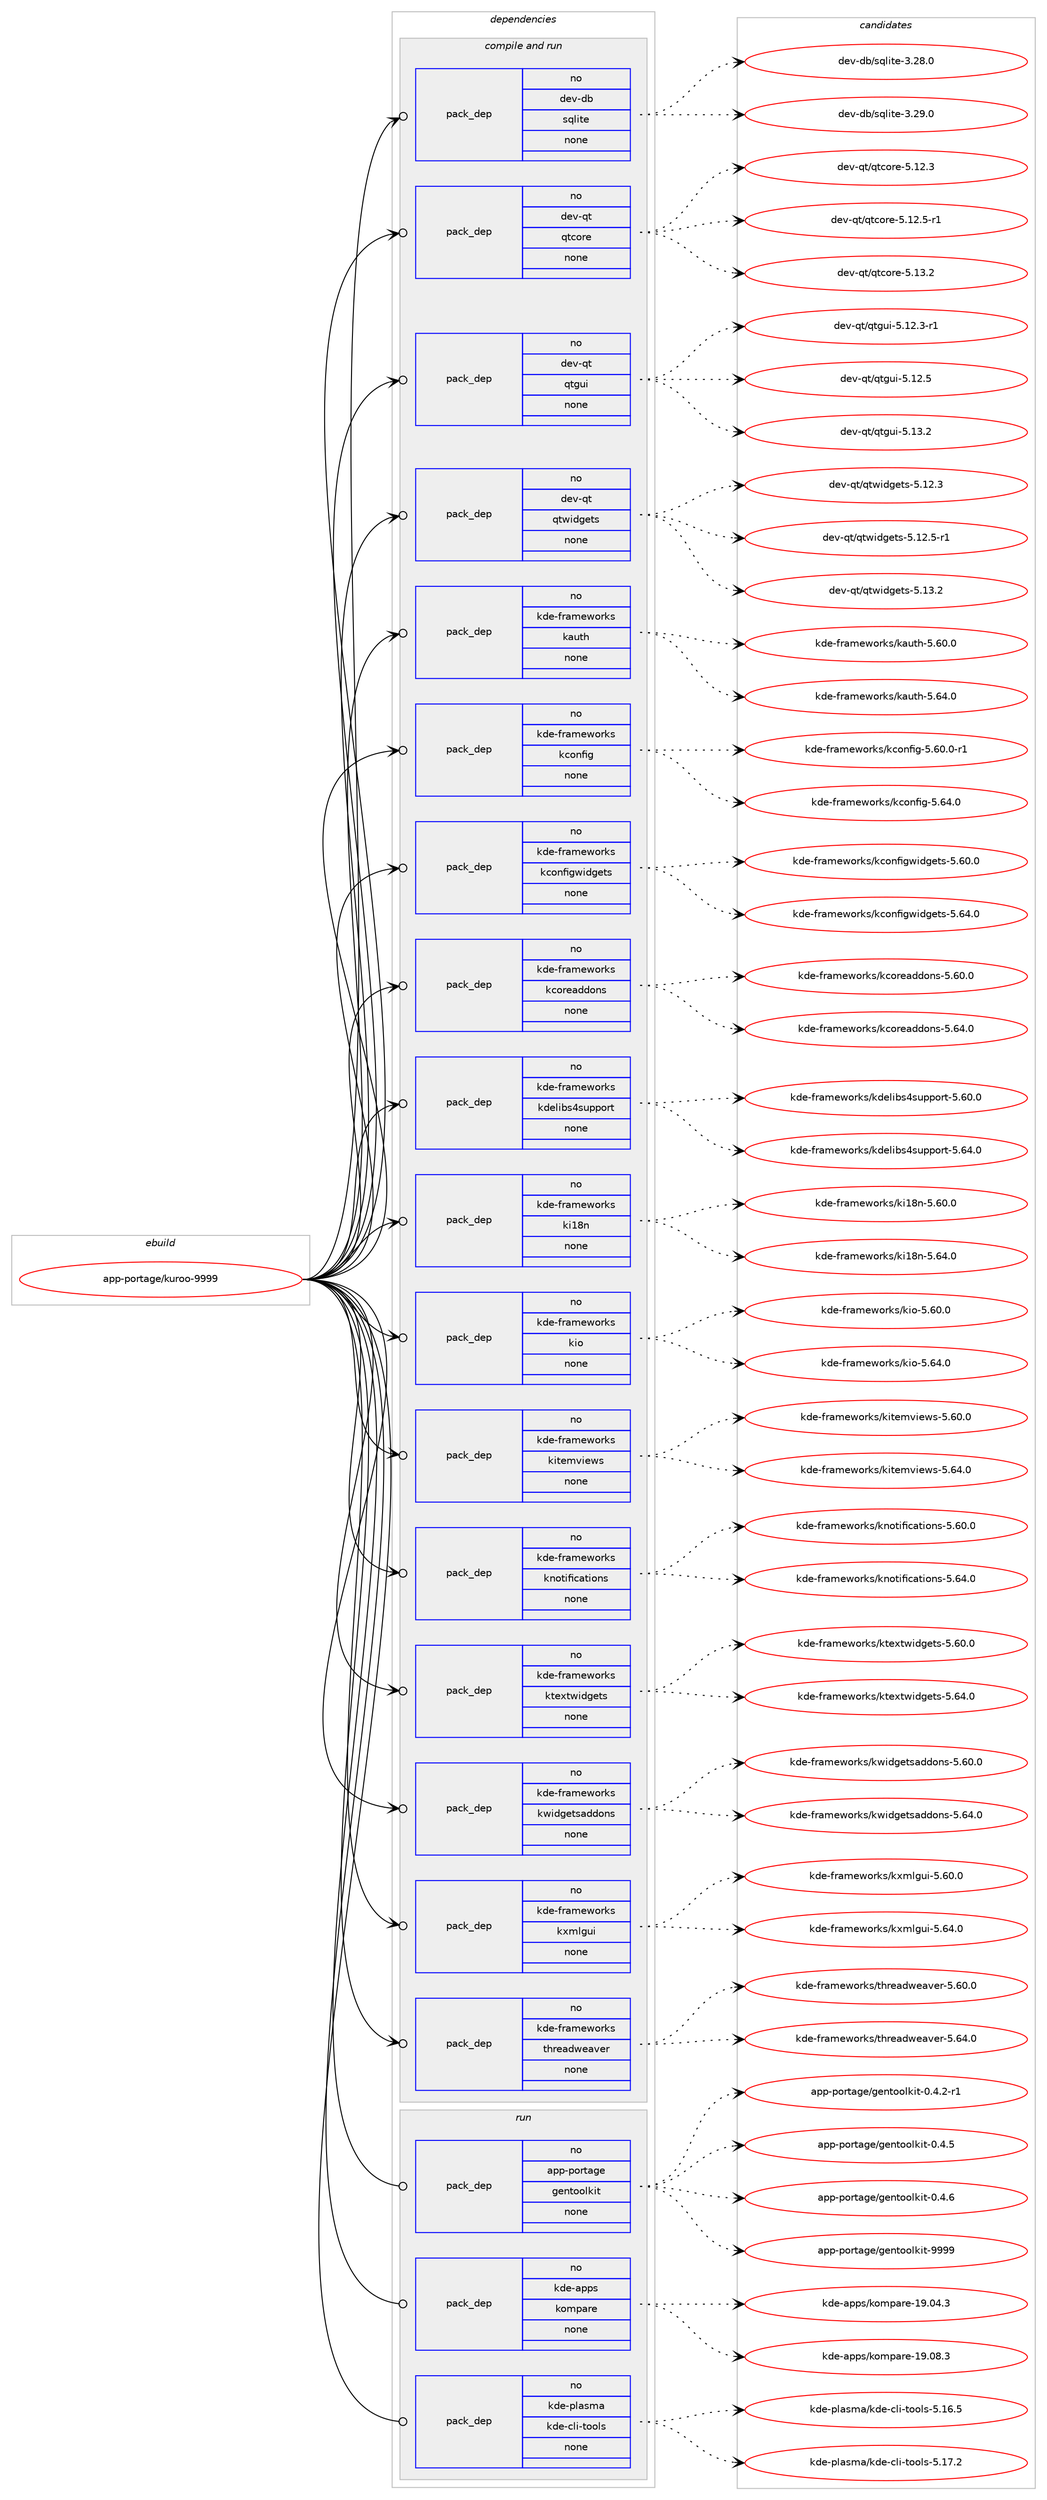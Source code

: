 digraph prolog {

# *************
# Graph options
# *************

newrank=true;
concentrate=true;
compound=true;
graph [rankdir=LR,fontname=Helvetica,fontsize=10,ranksep=1.5];#, ranksep=2.5, nodesep=0.2];
edge  [arrowhead=vee];
node  [fontname=Helvetica,fontsize=10];

# **********
# The ebuild
# **********

subgraph cluster_leftcol {
color=gray;
rank=same;
label=<<i>ebuild</i>>;
id [label="app-portage/kuroo-9999", color=red, width=4, href="../app-portage/kuroo-9999.svg"];
}

# ****************
# The dependencies
# ****************

subgraph cluster_midcol {
color=gray;
label=<<i>dependencies</i>>;
subgraph cluster_compile {
fillcolor="#eeeeee";
style=filled;
label=<<i>compile</i>>;
}
subgraph cluster_compileandrun {
fillcolor="#eeeeee";
style=filled;
label=<<i>compile and run</i>>;
subgraph pack376224 {
dependency506104 [label=<<TABLE BORDER="0" CELLBORDER="1" CELLSPACING="0" CELLPADDING="4" WIDTH="220"><TR><TD ROWSPAN="6" CELLPADDING="30">pack_dep</TD></TR><TR><TD WIDTH="110">no</TD></TR><TR><TD>dev-db</TD></TR><TR><TD>sqlite</TD></TR><TR><TD>none</TD></TR><TR><TD></TD></TR></TABLE>>, shape=none, color=blue];
}
id:e -> dependency506104:w [weight=20,style="solid",arrowhead="odotvee"];
subgraph pack376225 {
dependency506105 [label=<<TABLE BORDER="0" CELLBORDER="1" CELLSPACING="0" CELLPADDING="4" WIDTH="220"><TR><TD ROWSPAN="6" CELLPADDING="30">pack_dep</TD></TR><TR><TD WIDTH="110">no</TD></TR><TR><TD>dev-qt</TD></TR><TR><TD>qtcore</TD></TR><TR><TD>none</TD></TR><TR><TD></TD></TR></TABLE>>, shape=none, color=blue];
}
id:e -> dependency506105:w [weight=20,style="solid",arrowhead="odotvee"];
subgraph pack376226 {
dependency506106 [label=<<TABLE BORDER="0" CELLBORDER="1" CELLSPACING="0" CELLPADDING="4" WIDTH="220"><TR><TD ROWSPAN="6" CELLPADDING="30">pack_dep</TD></TR><TR><TD WIDTH="110">no</TD></TR><TR><TD>dev-qt</TD></TR><TR><TD>qtgui</TD></TR><TR><TD>none</TD></TR><TR><TD></TD></TR></TABLE>>, shape=none, color=blue];
}
id:e -> dependency506106:w [weight=20,style="solid",arrowhead="odotvee"];
subgraph pack376227 {
dependency506107 [label=<<TABLE BORDER="0" CELLBORDER="1" CELLSPACING="0" CELLPADDING="4" WIDTH="220"><TR><TD ROWSPAN="6" CELLPADDING="30">pack_dep</TD></TR><TR><TD WIDTH="110">no</TD></TR><TR><TD>dev-qt</TD></TR><TR><TD>qtwidgets</TD></TR><TR><TD>none</TD></TR><TR><TD></TD></TR></TABLE>>, shape=none, color=blue];
}
id:e -> dependency506107:w [weight=20,style="solid",arrowhead="odotvee"];
subgraph pack376228 {
dependency506108 [label=<<TABLE BORDER="0" CELLBORDER="1" CELLSPACING="0" CELLPADDING="4" WIDTH="220"><TR><TD ROWSPAN="6" CELLPADDING="30">pack_dep</TD></TR><TR><TD WIDTH="110">no</TD></TR><TR><TD>kde-frameworks</TD></TR><TR><TD>kauth</TD></TR><TR><TD>none</TD></TR><TR><TD></TD></TR></TABLE>>, shape=none, color=blue];
}
id:e -> dependency506108:w [weight=20,style="solid",arrowhead="odotvee"];
subgraph pack376229 {
dependency506109 [label=<<TABLE BORDER="0" CELLBORDER="1" CELLSPACING="0" CELLPADDING="4" WIDTH="220"><TR><TD ROWSPAN="6" CELLPADDING="30">pack_dep</TD></TR><TR><TD WIDTH="110">no</TD></TR><TR><TD>kde-frameworks</TD></TR><TR><TD>kconfig</TD></TR><TR><TD>none</TD></TR><TR><TD></TD></TR></TABLE>>, shape=none, color=blue];
}
id:e -> dependency506109:w [weight=20,style="solid",arrowhead="odotvee"];
subgraph pack376230 {
dependency506110 [label=<<TABLE BORDER="0" CELLBORDER="1" CELLSPACING="0" CELLPADDING="4" WIDTH="220"><TR><TD ROWSPAN="6" CELLPADDING="30">pack_dep</TD></TR><TR><TD WIDTH="110">no</TD></TR><TR><TD>kde-frameworks</TD></TR><TR><TD>kconfigwidgets</TD></TR><TR><TD>none</TD></TR><TR><TD></TD></TR></TABLE>>, shape=none, color=blue];
}
id:e -> dependency506110:w [weight=20,style="solid",arrowhead="odotvee"];
subgraph pack376231 {
dependency506111 [label=<<TABLE BORDER="0" CELLBORDER="1" CELLSPACING="0" CELLPADDING="4" WIDTH="220"><TR><TD ROWSPAN="6" CELLPADDING="30">pack_dep</TD></TR><TR><TD WIDTH="110">no</TD></TR><TR><TD>kde-frameworks</TD></TR><TR><TD>kcoreaddons</TD></TR><TR><TD>none</TD></TR><TR><TD></TD></TR></TABLE>>, shape=none, color=blue];
}
id:e -> dependency506111:w [weight=20,style="solid",arrowhead="odotvee"];
subgraph pack376232 {
dependency506112 [label=<<TABLE BORDER="0" CELLBORDER="1" CELLSPACING="0" CELLPADDING="4" WIDTH="220"><TR><TD ROWSPAN="6" CELLPADDING="30">pack_dep</TD></TR><TR><TD WIDTH="110">no</TD></TR><TR><TD>kde-frameworks</TD></TR><TR><TD>kdelibs4support</TD></TR><TR><TD>none</TD></TR><TR><TD></TD></TR></TABLE>>, shape=none, color=blue];
}
id:e -> dependency506112:w [weight=20,style="solid",arrowhead="odotvee"];
subgraph pack376233 {
dependency506113 [label=<<TABLE BORDER="0" CELLBORDER="1" CELLSPACING="0" CELLPADDING="4" WIDTH="220"><TR><TD ROWSPAN="6" CELLPADDING="30">pack_dep</TD></TR><TR><TD WIDTH="110">no</TD></TR><TR><TD>kde-frameworks</TD></TR><TR><TD>ki18n</TD></TR><TR><TD>none</TD></TR><TR><TD></TD></TR></TABLE>>, shape=none, color=blue];
}
id:e -> dependency506113:w [weight=20,style="solid",arrowhead="odotvee"];
subgraph pack376234 {
dependency506114 [label=<<TABLE BORDER="0" CELLBORDER="1" CELLSPACING="0" CELLPADDING="4" WIDTH="220"><TR><TD ROWSPAN="6" CELLPADDING="30">pack_dep</TD></TR><TR><TD WIDTH="110">no</TD></TR><TR><TD>kde-frameworks</TD></TR><TR><TD>kio</TD></TR><TR><TD>none</TD></TR><TR><TD></TD></TR></TABLE>>, shape=none, color=blue];
}
id:e -> dependency506114:w [weight=20,style="solid",arrowhead="odotvee"];
subgraph pack376235 {
dependency506115 [label=<<TABLE BORDER="0" CELLBORDER="1" CELLSPACING="0" CELLPADDING="4" WIDTH="220"><TR><TD ROWSPAN="6" CELLPADDING="30">pack_dep</TD></TR><TR><TD WIDTH="110">no</TD></TR><TR><TD>kde-frameworks</TD></TR><TR><TD>kitemviews</TD></TR><TR><TD>none</TD></TR><TR><TD></TD></TR></TABLE>>, shape=none, color=blue];
}
id:e -> dependency506115:w [weight=20,style="solid",arrowhead="odotvee"];
subgraph pack376236 {
dependency506116 [label=<<TABLE BORDER="0" CELLBORDER="1" CELLSPACING="0" CELLPADDING="4" WIDTH="220"><TR><TD ROWSPAN="6" CELLPADDING="30">pack_dep</TD></TR><TR><TD WIDTH="110">no</TD></TR><TR><TD>kde-frameworks</TD></TR><TR><TD>knotifications</TD></TR><TR><TD>none</TD></TR><TR><TD></TD></TR></TABLE>>, shape=none, color=blue];
}
id:e -> dependency506116:w [weight=20,style="solid",arrowhead="odotvee"];
subgraph pack376237 {
dependency506117 [label=<<TABLE BORDER="0" CELLBORDER="1" CELLSPACING="0" CELLPADDING="4" WIDTH="220"><TR><TD ROWSPAN="6" CELLPADDING="30">pack_dep</TD></TR><TR><TD WIDTH="110">no</TD></TR><TR><TD>kde-frameworks</TD></TR><TR><TD>ktextwidgets</TD></TR><TR><TD>none</TD></TR><TR><TD></TD></TR></TABLE>>, shape=none, color=blue];
}
id:e -> dependency506117:w [weight=20,style="solid",arrowhead="odotvee"];
subgraph pack376238 {
dependency506118 [label=<<TABLE BORDER="0" CELLBORDER="1" CELLSPACING="0" CELLPADDING="4" WIDTH="220"><TR><TD ROWSPAN="6" CELLPADDING="30">pack_dep</TD></TR><TR><TD WIDTH="110">no</TD></TR><TR><TD>kde-frameworks</TD></TR><TR><TD>kwidgetsaddons</TD></TR><TR><TD>none</TD></TR><TR><TD></TD></TR></TABLE>>, shape=none, color=blue];
}
id:e -> dependency506118:w [weight=20,style="solid",arrowhead="odotvee"];
subgraph pack376239 {
dependency506119 [label=<<TABLE BORDER="0" CELLBORDER="1" CELLSPACING="0" CELLPADDING="4" WIDTH="220"><TR><TD ROWSPAN="6" CELLPADDING="30">pack_dep</TD></TR><TR><TD WIDTH="110">no</TD></TR><TR><TD>kde-frameworks</TD></TR><TR><TD>kxmlgui</TD></TR><TR><TD>none</TD></TR><TR><TD></TD></TR></TABLE>>, shape=none, color=blue];
}
id:e -> dependency506119:w [weight=20,style="solid",arrowhead="odotvee"];
subgraph pack376240 {
dependency506120 [label=<<TABLE BORDER="0" CELLBORDER="1" CELLSPACING="0" CELLPADDING="4" WIDTH="220"><TR><TD ROWSPAN="6" CELLPADDING="30">pack_dep</TD></TR><TR><TD WIDTH="110">no</TD></TR><TR><TD>kde-frameworks</TD></TR><TR><TD>threadweaver</TD></TR><TR><TD>none</TD></TR><TR><TD></TD></TR></TABLE>>, shape=none, color=blue];
}
id:e -> dependency506120:w [weight=20,style="solid",arrowhead="odotvee"];
}
subgraph cluster_run {
fillcolor="#eeeeee";
style=filled;
label=<<i>run</i>>;
subgraph pack376241 {
dependency506121 [label=<<TABLE BORDER="0" CELLBORDER="1" CELLSPACING="0" CELLPADDING="4" WIDTH="220"><TR><TD ROWSPAN="6" CELLPADDING="30">pack_dep</TD></TR><TR><TD WIDTH="110">no</TD></TR><TR><TD>app-portage</TD></TR><TR><TD>gentoolkit</TD></TR><TR><TD>none</TD></TR><TR><TD></TD></TR></TABLE>>, shape=none, color=blue];
}
id:e -> dependency506121:w [weight=20,style="solid",arrowhead="odot"];
subgraph pack376242 {
dependency506122 [label=<<TABLE BORDER="0" CELLBORDER="1" CELLSPACING="0" CELLPADDING="4" WIDTH="220"><TR><TD ROWSPAN="6" CELLPADDING="30">pack_dep</TD></TR><TR><TD WIDTH="110">no</TD></TR><TR><TD>kde-apps</TD></TR><TR><TD>kompare</TD></TR><TR><TD>none</TD></TR><TR><TD></TD></TR></TABLE>>, shape=none, color=blue];
}
id:e -> dependency506122:w [weight=20,style="solid",arrowhead="odot"];
subgraph pack376243 {
dependency506123 [label=<<TABLE BORDER="0" CELLBORDER="1" CELLSPACING="0" CELLPADDING="4" WIDTH="220"><TR><TD ROWSPAN="6" CELLPADDING="30">pack_dep</TD></TR><TR><TD WIDTH="110">no</TD></TR><TR><TD>kde-plasma</TD></TR><TR><TD>kde-cli-tools</TD></TR><TR><TD>none</TD></TR><TR><TD></TD></TR></TABLE>>, shape=none, color=blue];
}
id:e -> dependency506123:w [weight=20,style="solid",arrowhead="odot"];
}
}

# **************
# The candidates
# **************

subgraph cluster_choices {
rank=same;
color=gray;
label=<<i>candidates</i>>;

subgraph choice376224 {
color=black;
nodesep=1;
choice10010111845100984711511310810511610145514650564648 [label="dev-db/sqlite-3.28.0", color=red, width=4,href="../dev-db/sqlite-3.28.0.svg"];
choice10010111845100984711511310810511610145514650574648 [label="dev-db/sqlite-3.29.0", color=red, width=4,href="../dev-db/sqlite-3.29.0.svg"];
dependency506104:e -> choice10010111845100984711511310810511610145514650564648:w [style=dotted,weight="100"];
dependency506104:e -> choice10010111845100984711511310810511610145514650574648:w [style=dotted,weight="100"];
}
subgraph choice376225 {
color=black;
nodesep=1;
choice10010111845113116471131169911111410145534649504651 [label="dev-qt/qtcore-5.12.3", color=red, width=4,href="../dev-qt/qtcore-5.12.3.svg"];
choice100101118451131164711311699111114101455346495046534511449 [label="dev-qt/qtcore-5.12.5-r1", color=red, width=4,href="../dev-qt/qtcore-5.12.5-r1.svg"];
choice10010111845113116471131169911111410145534649514650 [label="dev-qt/qtcore-5.13.2", color=red, width=4,href="../dev-qt/qtcore-5.13.2.svg"];
dependency506105:e -> choice10010111845113116471131169911111410145534649504651:w [style=dotted,weight="100"];
dependency506105:e -> choice100101118451131164711311699111114101455346495046534511449:w [style=dotted,weight="100"];
dependency506105:e -> choice10010111845113116471131169911111410145534649514650:w [style=dotted,weight="100"];
}
subgraph choice376226 {
color=black;
nodesep=1;
choice1001011184511311647113116103117105455346495046514511449 [label="dev-qt/qtgui-5.12.3-r1", color=red, width=4,href="../dev-qt/qtgui-5.12.3-r1.svg"];
choice100101118451131164711311610311710545534649504653 [label="dev-qt/qtgui-5.12.5", color=red, width=4,href="../dev-qt/qtgui-5.12.5.svg"];
choice100101118451131164711311610311710545534649514650 [label="dev-qt/qtgui-5.13.2", color=red, width=4,href="../dev-qt/qtgui-5.13.2.svg"];
dependency506106:e -> choice1001011184511311647113116103117105455346495046514511449:w [style=dotted,weight="100"];
dependency506106:e -> choice100101118451131164711311610311710545534649504653:w [style=dotted,weight="100"];
dependency506106:e -> choice100101118451131164711311610311710545534649514650:w [style=dotted,weight="100"];
}
subgraph choice376227 {
color=black;
nodesep=1;
choice100101118451131164711311611910510010310111611545534649504651 [label="dev-qt/qtwidgets-5.12.3", color=red, width=4,href="../dev-qt/qtwidgets-5.12.3.svg"];
choice1001011184511311647113116119105100103101116115455346495046534511449 [label="dev-qt/qtwidgets-5.12.5-r1", color=red, width=4,href="../dev-qt/qtwidgets-5.12.5-r1.svg"];
choice100101118451131164711311611910510010310111611545534649514650 [label="dev-qt/qtwidgets-5.13.2", color=red, width=4,href="../dev-qt/qtwidgets-5.13.2.svg"];
dependency506107:e -> choice100101118451131164711311611910510010310111611545534649504651:w [style=dotted,weight="100"];
dependency506107:e -> choice1001011184511311647113116119105100103101116115455346495046534511449:w [style=dotted,weight="100"];
dependency506107:e -> choice100101118451131164711311611910510010310111611545534649514650:w [style=dotted,weight="100"];
}
subgraph choice376228 {
color=black;
nodesep=1;
choice1071001014510211497109101119111114107115471079711711610445534654484648 [label="kde-frameworks/kauth-5.60.0", color=red, width=4,href="../kde-frameworks/kauth-5.60.0.svg"];
choice1071001014510211497109101119111114107115471079711711610445534654524648 [label="kde-frameworks/kauth-5.64.0", color=red, width=4,href="../kde-frameworks/kauth-5.64.0.svg"];
dependency506108:e -> choice1071001014510211497109101119111114107115471079711711610445534654484648:w [style=dotted,weight="100"];
dependency506108:e -> choice1071001014510211497109101119111114107115471079711711610445534654524648:w [style=dotted,weight="100"];
}
subgraph choice376229 {
color=black;
nodesep=1;
choice10710010145102114971091011191111141071154710799111110102105103455346544846484511449 [label="kde-frameworks/kconfig-5.60.0-r1", color=red, width=4,href="../kde-frameworks/kconfig-5.60.0-r1.svg"];
choice1071001014510211497109101119111114107115471079911111010210510345534654524648 [label="kde-frameworks/kconfig-5.64.0", color=red, width=4,href="../kde-frameworks/kconfig-5.64.0.svg"];
dependency506109:e -> choice10710010145102114971091011191111141071154710799111110102105103455346544846484511449:w [style=dotted,weight="100"];
dependency506109:e -> choice1071001014510211497109101119111114107115471079911111010210510345534654524648:w [style=dotted,weight="100"];
}
subgraph choice376230 {
color=black;
nodesep=1;
choice1071001014510211497109101119111114107115471079911111010210510311910510010310111611545534654484648 [label="kde-frameworks/kconfigwidgets-5.60.0", color=red, width=4,href="../kde-frameworks/kconfigwidgets-5.60.0.svg"];
choice1071001014510211497109101119111114107115471079911111010210510311910510010310111611545534654524648 [label="kde-frameworks/kconfigwidgets-5.64.0", color=red, width=4,href="../kde-frameworks/kconfigwidgets-5.64.0.svg"];
dependency506110:e -> choice1071001014510211497109101119111114107115471079911111010210510311910510010310111611545534654484648:w [style=dotted,weight="100"];
dependency506110:e -> choice1071001014510211497109101119111114107115471079911111010210510311910510010310111611545534654524648:w [style=dotted,weight="100"];
}
subgraph choice376231 {
color=black;
nodesep=1;
choice107100101451021149710910111911111410711547107991111141019710010011111011545534654484648 [label="kde-frameworks/kcoreaddons-5.60.0", color=red, width=4,href="../kde-frameworks/kcoreaddons-5.60.0.svg"];
choice107100101451021149710910111911111410711547107991111141019710010011111011545534654524648 [label="kde-frameworks/kcoreaddons-5.64.0", color=red, width=4,href="../kde-frameworks/kcoreaddons-5.64.0.svg"];
dependency506111:e -> choice107100101451021149710910111911111410711547107991111141019710010011111011545534654484648:w [style=dotted,weight="100"];
dependency506111:e -> choice107100101451021149710910111911111410711547107991111141019710010011111011545534654524648:w [style=dotted,weight="100"];
}
subgraph choice376232 {
color=black;
nodesep=1;
choice107100101451021149710910111911111410711547107100101108105981155211511711211211111411645534654484648 [label="kde-frameworks/kdelibs4support-5.60.0", color=red, width=4,href="../kde-frameworks/kdelibs4support-5.60.0.svg"];
choice107100101451021149710910111911111410711547107100101108105981155211511711211211111411645534654524648 [label="kde-frameworks/kdelibs4support-5.64.0", color=red, width=4,href="../kde-frameworks/kdelibs4support-5.64.0.svg"];
dependency506112:e -> choice107100101451021149710910111911111410711547107100101108105981155211511711211211111411645534654484648:w [style=dotted,weight="100"];
dependency506112:e -> choice107100101451021149710910111911111410711547107100101108105981155211511711211211111411645534654524648:w [style=dotted,weight="100"];
}
subgraph choice376233 {
color=black;
nodesep=1;
choice107100101451021149710910111911111410711547107105495611045534654484648 [label="kde-frameworks/ki18n-5.60.0", color=red, width=4,href="../kde-frameworks/ki18n-5.60.0.svg"];
choice107100101451021149710910111911111410711547107105495611045534654524648 [label="kde-frameworks/ki18n-5.64.0", color=red, width=4,href="../kde-frameworks/ki18n-5.64.0.svg"];
dependency506113:e -> choice107100101451021149710910111911111410711547107105495611045534654484648:w [style=dotted,weight="100"];
dependency506113:e -> choice107100101451021149710910111911111410711547107105495611045534654524648:w [style=dotted,weight="100"];
}
subgraph choice376234 {
color=black;
nodesep=1;
choice10710010145102114971091011191111141071154710710511145534654484648 [label="kde-frameworks/kio-5.60.0", color=red, width=4,href="../kde-frameworks/kio-5.60.0.svg"];
choice10710010145102114971091011191111141071154710710511145534654524648 [label="kde-frameworks/kio-5.64.0", color=red, width=4,href="../kde-frameworks/kio-5.64.0.svg"];
dependency506114:e -> choice10710010145102114971091011191111141071154710710511145534654484648:w [style=dotted,weight="100"];
dependency506114:e -> choice10710010145102114971091011191111141071154710710511145534654524648:w [style=dotted,weight="100"];
}
subgraph choice376235 {
color=black;
nodesep=1;
choice10710010145102114971091011191111141071154710710511610110911810510111911545534654484648 [label="kde-frameworks/kitemviews-5.60.0", color=red, width=4,href="../kde-frameworks/kitemviews-5.60.0.svg"];
choice10710010145102114971091011191111141071154710710511610110911810510111911545534654524648 [label="kde-frameworks/kitemviews-5.64.0", color=red, width=4,href="../kde-frameworks/kitemviews-5.64.0.svg"];
dependency506115:e -> choice10710010145102114971091011191111141071154710710511610110911810510111911545534654484648:w [style=dotted,weight="100"];
dependency506115:e -> choice10710010145102114971091011191111141071154710710511610110911810510111911545534654524648:w [style=dotted,weight="100"];
}
subgraph choice376236 {
color=black;
nodesep=1;
choice107100101451021149710910111911111410711547107110111116105102105999711610511111011545534654484648 [label="kde-frameworks/knotifications-5.60.0", color=red, width=4,href="../kde-frameworks/knotifications-5.60.0.svg"];
choice107100101451021149710910111911111410711547107110111116105102105999711610511111011545534654524648 [label="kde-frameworks/knotifications-5.64.0", color=red, width=4,href="../kde-frameworks/knotifications-5.64.0.svg"];
dependency506116:e -> choice107100101451021149710910111911111410711547107110111116105102105999711610511111011545534654484648:w [style=dotted,weight="100"];
dependency506116:e -> choice107100101451021149710910111911111410711547107110111116105102105999711610511111011545534654524648:w [style=dotted,weight="100"];
}
subgraph choice376237 {
color=black;
nodesep=1;
choice10710010145102114971091011191111141071154710711610112011611910510010310111611545534654484648 [label="kde-frameworks/ktextwidgets-5.60.0", color=red, width=4,href="../kde-frameworks/ktextwidgets-5.60.0.svg"];
choice10710010145102114971091011191111141071154710711610112011611910510010310111611545534654524648 [label="kde-frameworks/ktextwidgets-5.64.0", color=red, width=4,href="../kde-frameworks/ktextwidgets-5.64.0.svg"];
dependency506117:e -> choice10710010145102114971091011191111141071154710711610112011611910510010310111611545534654484648:w [style=dotted,weight="100"];
dependency506117:e -> choice10710010145102114971091011191111141071154710711610112011611910510010310111611545534654524648:w [style=dotted,weight="100"];
}
subgraph choice376238 {
color=black;
nodesep=1;
choice1071001014510211497109101119111114107115471071191051001031011161159710010011111011545534654484648 [label="kde-frameworks/kwidgetsaddons-5.60.0", color=red, width=4,href="../kde-frameworks/kwidgetsaddons-5.60.0.svg"];
choice1071001014510211497109101119111114107115471071191051001031011161159710010011111011545534654524648 [label="kde-frameworks/kwidgetsaddons-5.64.0", color=red, width=4,href="../kde-frameworks/kwidgetsaddons-5.64.0.svg"];
dependency506118:e -> choice1071001014510211497109101119111114107115471071191051001031011161159710010011111011545534654484648:w [style=dotted,weight="100"];
dependency506118:e -> choice1071001014510211497109101119111114107115471071191051001031011161159710010011111011545534654524648:w [style=dotted,weight="100"];
}
subgraph choice376239 {
color=black;
nodesep=1;
choice10710010145102114971091011191111141071154710712010910810311710545534654484648 [label="kde-frameworks/kxmlgui-5.60.0", color=red, width=4,href="../kde-frameworks/kxmlgui-5.60.0.svg"];
choice10710010145102114971091011191111141071154710712010910810311710545534654524648 [label="kde-frameworks/kxmlgui-5.64.0", color=red, width=4,href="../kde-frameworks/kxmlgui-5.64.0.svg"];
dependency506119:e -> choice10710010145102114971091011191111141071154710712010910810311710545534654484648:w [style=dotted,weight="100"];
dependency506119:e -> choice10710010145102114971091011191111141071154710712010910810311710545534654524648:w [style=dotted,weight="100"];
}
subgraph choice376240 {
color=black;
nodesep=1;
choice107100101451021149710910111911111410711547116104114101971001191019711810111445534654484648 [label="kde-frameworks/threadweaver-5.60.0", color=red, width=4,href="../kde-frameworks/threadweaver-5.60.0.svg"];
choice107100101451021149710910111911111410711547116104114101971001191019711810111445534654524648 [label="kde-frameworks/threadweaver-5.64.0", color=red, width=4,href="../kde-frameworks/threadweaver-5.64.0.svg"];
dependency506120:e -> choice107100101451021149710910111911111410711547116104114101971001191019711810111445534654484648:w [style=dotted,weight="100"];
dependency506120:e -> choice107100101451021149710910111911111410711547116104114101971001191019711810111445534654524648:w [style=dotted,weight="100"];
}
subgraph choice376241 {
color=black;
nodesep=1;
choice971121124511211111411697103101471031011101161111111081071051164548465246504511449 [label="app-portage/gentoolkit-0.4.2-r1", color=red, width=4,href="../app-portage/gentoolkit-0.4.2-r1.svg"];
choice97112112451121111141169710310147103101110116111111108107105116454846524653 [label="app-portage/gentoolkit-0.4.5", color=red, width=4,href="../app-portage/gentoolkit-0.4.5.svg"];
choice97112112451121111141169710310147103101110116111111108107105116454846524654 [label="app-portage/gentoolkit-0.4.6", color=red, width=4,href="../app-portage/gentoolkit-0.4.6.svg"];
choice971121124511211111411697103101471031011101161111111081071051164557575757 [label="app-portage/gentoolkit-9999", color=red, width=4,href="../app-portage/gentoolkit-9999.svg"];
dependency506121:e -> choice971121124511211111411697103101471031011101161111111081071051164548465246504511449:w [style=dotted,weight="100"];
dependency506121:e -> choice97112112451121111141169710310147103101110116111111108107105116454846524653:w [style=dotted,weight="100"];
dependency506121:e -> choice97112112451121111141169710310147103101110116111111108107105116454846524654:w [style=dotted,weight="100"];
dependency506121:e -> choice971121124511211111411697103101471031011101161111111081071051164557575757:w [style=dotted,weight="100"];
}
subgraph choice376242 {
color=black;
nodesep=1;
choice107100101459711211211547107111109112971141014549574648524651 [label="kde-apps/kompare-19.04.3", color=red, width=4,href="../kde-apps/kompare-19.04.3.svg"];
choice107100101459711211211547107111109112971141014549574648564651 [label="kde-apps/kompare-19.08.3", color=red, width=4,href="../kde-apps/kompare-19.08.3.svg"];
dependency506122:e -> choice107100101459711211211547107111109112971141014549574648524651:w [style=dotted,weight="100"];
dependency506122:e -> choice107100101459711211211547107111109112971141014549574648564651:w [style=dotted,weight="100"];
}
subgraph choice376243 {
color=black;
nodesep=1;
choice1071001014511210897115109974710710010145991081054511611111110811545534649544653 [label="kde-plasma/kde-cli-tools-5.16.5", color=red, width=4,href="../kde-plasma/kde-cli-tools-5.16.5.svg"];
choice1071001014511210897115109974710710010145991081054511611111110811545534649554650 [label="kde-plasma/kde-cli-tools-5.17.2", color=red, width=4,href="../kde-plasma/kde-cli-tools-5.17.2.svg"];
dependency506123:e -> choice1071001014511210897115109974710710010145991081054511611111110811545534649544653:w [style=dotted,weight="100"];
dependency506123:e -> choice1071001014511210897115109974710710010145991081054511611111110811545534649554650:w [style=dotted,weight="100"];
}
}

}
